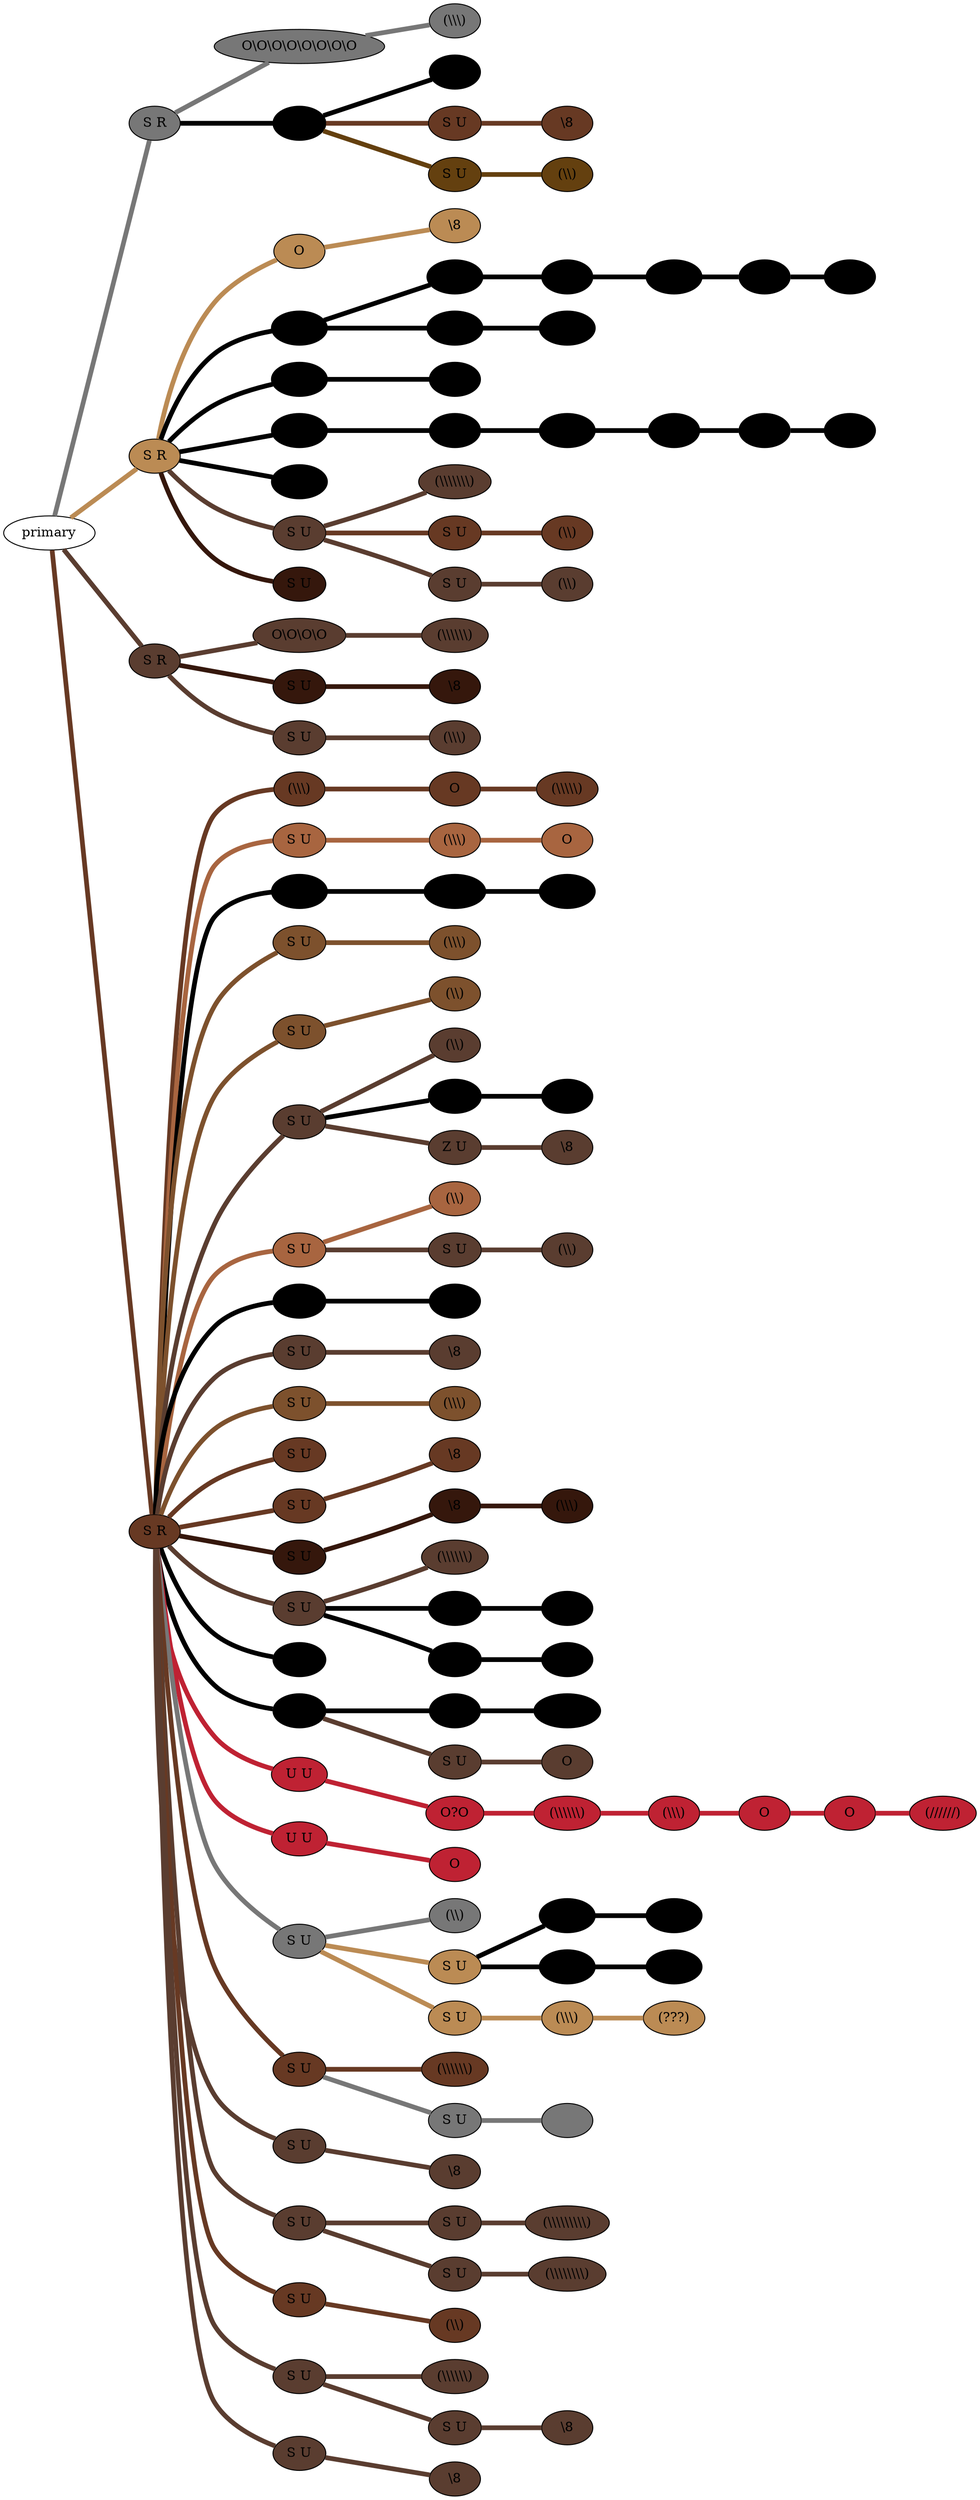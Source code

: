 graph {
 graph [rankdir=LR]
"1" [qtype="pendant_node", pendant_colors="#777777,#000000", pendant_ply="S", pendant_attach="R", pendant_length="33", label="S R", style=filled, fillcolor="#777777"]
"primary" -- "1" [qtype="pendant_link",penwidth=5,color="#777777"]
"1:0" [qtype="knot_node", knot_value="8", knot_type="S", knot_position="11.5", knot_spin="Z", label="O\\O\\O\\O\\O\\O\\O\\O", style=filled, fillcolor="#777777"]
"1" -- "1:0" [qtype="knot_link",penwidth=5,color="#777777"]
"1:1" [qtype="knot_node", knot_value="3", knot_type="L", knot_position="22.5", knot_spin="Z", label="(\\\\\\)", style=filled, fillcolor="#777777"]
"1:0" -- "1:1" [qtype="knot_link",penwidth=5,color="#777777"]
"1s1" [qtype="pendant_node", pendant_colors="#000000", pendant_ply="S", pendant_attach="U", pendant_length="14", label="S U", style=filled, fillcolor="#000000"]
"1" -- "1s1" [qtype="pendant_link",penwidth=5,color="#000000"]
"1s1:0" [qtype="knot_node", knot_value="1", knot_type="E", knot_position="8.5", knot_spin="Z", label="\\8", style=filled, fillcolor="#000000"]
"1s1" -- "1s1:0" [qtype="knot_link",penwidth=5,color="#000000"]
"1s1s1" [qtype="pendant_node", pendant_colors="#673923,#777777", pendant_ply="S", pendant_attach="U", pendant_length="10", label="S U", style=filled, fillcolor="#673923"]
"1s1" -- "1s1s1" [qtype="pendant_link",penwidth=5,color="#673923"]
"1s1s1:0" [qtype="knot_node", knot_value="1", knot_type="E", knot_position="7.0", knot_spin="Z", label="\\8", style=filled, fillcolor="#673923"]
"1s1s1" -- "1s1s1:0" [qtype="knot_link",penwidth=5,color="#673923"]
"1s1s2" [qtype="pendant_node", pendant_colors="#64400F", pendant_ply="S", pendant_attach="U", pendant_length="12", label="S U", style=filled, fillcolor="#64400F"]
"1s1" -- "1s1s2" [qtype="pendant_link",penwidth=5,color="#64400F"]
"1s1s2:0" [qtype="knot_node", knot_value="2", knot_type="L", knot_position="7.5", knot_spin="Z", label="(\\\\)", style=filled, fillcolor="#64400F"]
"1s1s2" -- "1s1s2:0" [qtype="knot_link",penwidth=5,color="#64400F"]
"2" [qtype="pendant_node", pendant_colors="#BB8B54,#777777", pendant_ply="S", pendant_attach="R", pendant_length="43", label="S R", style=filled, fillcolor="#BB8B54"]
"primary" -- "2" [qtype="pendant_link",penwidth=5,color="#BB8B54"]
"2:0" [qtype="knot_node", knot_value="1", knot_type="S", knot_position="11.0", knot_spin="Z", label="O", style=filled, fillcolor="#BB8B54"]
"2" -- "2:0" [qtype="knot_link",penwidth=5,color="#BB8B54"]
"2:1" [qtype="knot_node", knot_value="1", knot_type="E", knot_position="22.5", knot_spin="Z", label="\\8", style=filled, fillcolor="#BB8B54"]
"2:0" -- "2:1" [qtype="knot_link",penwidth=5,color="#BB8B54"]
"2s1" [qtype="pendant_node", pendant_colors="#000000", pendant_ply="U", pendant_attach="U", pendant_length="8", label="U U", style=filled, fillcolor="#000000"]
"2" -- "2s1" [qtype="pendant_link",penwidth=5,color="#000000"]
"2s1s1" [qtype="pendant_node", pendant_colors="#000000", pendant_ply="U", pendant_attach="U", pendant_length="15", label="U U", style=filled, fillcolor="#000000"]
"2s1" -- "2s1s1" [qtype="pendant_link",penwidth=5,color="#000000"]
"2s1s1:0" [qtype="knot_node", knot_value="1", knot_type="S", knot_position="3.5", knot_spin="S", label="O", style=filled, fillcolor="#000000"]
"2s1s1" -- "2s1s1:0" [qtype="knot_link",penwidth=5,color="#000000"]
"2s1s1:1" [qtype="knot_node", knot_value="4", knot_type="L", knot_position="9.0", knot_spin="Z", label="(\\\\\\\\)", style=filled, fillcolor="#000000"]
"2s1s1:0" -- "2s1s1:1" [qtype="knot_link",penwidth=5,color="#000000"]
"2s1s1:2" [qtype="knot_node", knot_value="1", knot_type="S", knot_position="13.0", knot_spin="S", label="O", style=filled, fillcolor="#000000"]
"2s1s1:1" -- "2s1s1:2" [qtype="knot_link",penwidth=5,color="#000000"]
"2s1s1:3" [qtype="knot_node", knot_value="1", knot_type="E", knot_position="13.0", knot_spin="Z", label="\\8", style=filled, fillcolor="#000000"]
"2s1s1:2" -- "2s1s1:3" [qtype="knot_link",penwidth=5,color="#000000"]
"2s1s2" [qtype="pendant_node", pendant_colors="#000000", pendant_ply="U", pendant_attach="U", pendant_length="10", label="U U", style=filled, fillcolor="#000000"]
"2s1" -- "2s1s2" [qtype="pendant_link",penwidth=5,color="#000000"]
"2s1s2:0" [qtype="knot_node", knot_value="4", knot_type="L", knot_position="4.0", knot_spin="Z", label="(\\\\\\\\)", style=filled, fillcolor="#000000"]
"2s1s2" -- "2s1s2:0" [qtype="knot_link",penwidth=5,color="#000000"]
"2s2" [qtype="pendant_node", pendant_colors="#000000", pendant_ply="U", pendant_attach="U", pendant_length="11", label="U U", style=filled, fillcolor="#000000"]
"2" -- "2s2" [qtype="pendant_link",penwidth=5,color="#000000"]
"2s2:0" [qtype="knot_node", knot_value="3", knot_type="L", knot_position="5.5", knot_spin="Z", label="(\\\\\\)", style=filled, fillcolor="#000000"]
"2s2" -- "2s2:0" [qtype="knot_link",penwidth=5,color="#000000"]
"2s3" [qtype="pendant_node", pendant_colors="#000000", pendant_ply="U", pendant_attach="U", pendant_length="15", label="U U", style=filled, fillcolor="#000000"]
"2" -- "2s3" [qtype="pendant_link",penwidth=5,color="#000000"]
"2s3:0" [qtype="knot_node", knot_value="1", knot_type="E", knot_position="5.5", knot_spin="Z", label="\\8", style=filled, fillcolor="#000000"]
"2s3" -- "2s3:0" [qtype="knot_link",penwidth=5,color="#000000"]
"2s3:1" [qtype="knot_node", knot_value="4", knot_type="L", knot_position="9.0", knot_spin="Z", label="(\\\\\\\\)", style=filled, fillcolor="#000000"]
"2s3:0" -- "2s3:1" [qtype="knot_link",penwidth=5,color="#000000"]
"2s3:2" [qtype="knot_node", knot_value="1", knot_type="S", knot_position="10.5", knot_spin="S", label="O", style=filled, fillcolor="#000000"]
"2s3:1" -- "2s3:2" [qtype="knot_link",penwidth=5,color="#000000"]
"2s3:3" [qtype="knot_node", knot_value="1", knot_type="S", knot_position="12.5", knot_spin="S", label="O", style=filled, fillcolor="#000000"]
"2s3:2" -- "2s3:3" [qtype="knot_link",penwidth=5,color="#000000"]
"2s3:4" [qtype="knot_node", knot_value="1", knot_type="S", knot_position="15.0", knot_spin="S", label="O", style=filled, fillcolor="#000000"]
"2s3:3" -- "2s3:4" [qtype="knot_link",penwidth=5,color="#000000"]
"2s4" [qtype="pendant_node", pendant_colors="#000000", pendant_ply="U", pendant_attach="U", pendant_length="5", label="U U", style=filled, fillcolor="#000000"]
"2" -- "2s4" [qtype="pendant_link",penwidth=5,color="#000000"]
"2s5" [qtype="pendant_node", pendant_colors="#5A3D30", pendant_ply="S", pendant_attach="U", pendant_length="13", label="S U", style=filled, fillcolor="#5A3D30"]
"2" -- "2s5" [qtype="pendant_link",penwidth=5,color="#5A3D30"]
"2s5:0" [qtype="knot_node", knot_value="7", knot_type="L", knot_position="7.5", knot_spin="Z", label="(\\\\\\\\\\\\\\)", style=filled, fillcolor="#5A3D30"]
"2s5" -- "2s5:0" [qtype="knot_link",penwidth=5,color="#5A3D30"]
"2s5s1" [qtype="pendant_node", pendant_colors="#673923,#777777", pendant_ply="S", pendant_attach="U", pendant_length="19", label="S U", style=filled, fillcolor="#673923"]
"2s5" -- "2s5s1" [qtype="pendant_link",penwidth=5,color="#673923"]
"2s5s1:0" [qtype="knot_node", knot_value="2", knot_type="L", knot_position="7.5", knot_spin="Z", label="(\\\\)", style=filled, fillcolor="#673923"]
"2s5s1" -- "2s5s1:0" [qtype="knot_link",penwidth=5,color="#673923"]
"2s5s2" [qtype="pendant_node", pendant_colors="#5A3D30,#777777", pendant_ply="S", pendant_attach="U", pendant_length="16", label="S U", style=filled, fillcolor="#5A3D30"]
"2s5" -- "2s5s2" [qtype="pendant_link",penwidth=5,color="#5A3D30"]
"2s5s2:0" [qtype="knot_node", knot_value="2", knot_type="L", knot_position="9.0", knot_spin="Z", label="(\\\\)", style=filled, fillcolor="#5A3D30"]
"2s5s2" -- "2s5s2:0" [qtype="knot_link",penwidth=5,color="#5A3D30"]
"2s6" [qtype="pendant_node", pendant_colors="#35170C", pendant_ply="S", pendant_attach="U", pendant_length="1", label="S U", style=filled, fillcolor="#35170C"]
"2" -- "2s6" [qtype="pendant_link",penwidth=5,color="#35170C"]
"3" [qtype="pendant_node", pendant_colors="#5A3D30,#A86540", pendant_ply="S", pendant_attach="R", pendant_length="36", label="S R", style=filled, fillcolor="#5A3D30"]
"primary" -- "3" [qtype="pendant_link",penwidth=5,color="#5A3D30"]
"3:0" [qtype="knot_node", knot_value="4", knot_type="S", knot_position="11.5", knot_spin="Z", label="O\\O\\O\\O", style=filled, fillcolor="#5A3D30"]
"3" -- "3:0" [qtype="knot_link",penwidth=5,color="#5A3D30"]
"3:1" [qtype="knot_node", knot_value="6", knot_type="L", knot_position="23.0", knot_spin="Z", label="(\\\\\\\\\\\\)", style=filled, fillcolor="#5A3D30"]
"3:0" -- "3:1" [qtype="knot_link",penwidth=5,color="#5A3D30"]
"3s1" [qtype="pendant_node", pendant_colors="#35170C", pendant_ply="S", pendant_attach="U", pendant_length="18", label="S U", style=filled, fillcolor="#35170C"]
"3" -- "3s1" [qtype="pendant_link",penwidth=5,color="#35170C"]
"3s1:0" [qtype="knot_node", knot_value="1", knot_type="E", knot_position="7.0", knot_spin="Z", label="\\8", style=filled, fillcolor="#35170C"]
"3s1" -- "3s1:0" [qtype="knot_link",penwidth=5,color="#35170C"]
"3s2" [qtype="pendant_node", pendant_colors="#5A3D30,#777777", pendant_ply="S", pendant_attach="U", pendant_length="11", label="S U", style=filled, fillcolor="#5A3D30"]
"3" -- "3s2" [qtype="pendant_link",penwidth=5,color="#5A3D30"]
"3s2:0" [qtype="knot_node", knot_value="3", knot_type="L", knot_position="8.0", knot_spin="Z", label="(\\\\\\)", style=filled, fillcolor="#5A3D30"]
"3s2" -- "3s2:0" [qtype="knot_link",penwidth=5,color="#5A3D30"]
"4" [qtype="pendant_node", pendant_colors="#673923,#777777", pendant_ply="S", pendant_attach="R", pendant_length="79", label="S R", style=filled, fillcolor="#673923"]
"primary" -- "4" [qtype="pendant_link",penwidth=5,color="#673923"]
"4:0" [qtype="knot_node", knot_value="3", knot_type="L", knot_position="24.5", knot_spin="Z", label="(\\\\\\)", style=filled, fillcolor="#673923"]
"4" -- "4:0" [qtype="knot_link",penwidth=5,color="#673923"]
"4:1" [qtype="knot_node", knot_value="1", knot_type="S", knot_position="46.5", knot_spin="Z", label="O", style=filled, fillcolor="#673923"]
"4:0" -- "4:1" [qtype="knot_link",penwidth=5,color="#673923"]
"4:2" [qtype="knot_node", knot_value="5", knot_type="L", knot_position="57.0", knot_spin="Z", label="(\\\\\\\\\\)", style=filled, fillcolor="#673923"]
"4:1" -- "4:2" [qtype="knot_link",penwidth=5,color="#673923"]
"4s1" [qtype="pendant_node", pendant_colors="#A86540,#777777", pendant_ply="S", pendant_attach="U", pendant_length="38", label="S U", style=filled, fillcolor="#A86540"]
"4" -- "4s1" [qtype="pendant_link",penwidth=5,color="#A86540"]
"4s1:0" [qtype="knot_node", knot_value="3", knot_type="L", knot_position="21.0", knot_spin="Z", label="(\\\\\\)", style=filled, fillcolor="#A86540"]
"4s1" -- "4s1:0" [qtype="knot_link",penwidth=5,color="#A86540"]
"4s1:1" [qtype="knot_node", knot_value="1", knot_type="S", knot_position="30.0", knot_spin="Z", label="O", style=filled, fillcolor="#A86540"]
"4s1:0" -- "4s1:1" [qtype="knot_link",penwidth=5,color="#A86540"]
"4s2" [qtype="pendant_node", pendant_colors="#000000", pendant_ply="U", pendant_attach="U", pendant_length="28", label="U U", style=filled, fillcolor="#000000"]
"4" -- "4s2" [qtype="pendant_link",penwidth=5,color="#000000"]
"4s2:0" [qtype="knot_node", knot_value="5", knot_type="L", knot_position="9.5", knot_spin="Z", label="(\\\\\\\\\\)", style=filled, fillcolor="#000000"]
"4s2" -- "4s2:0" [qtype="knot_link",penwidth=5,color="#000000"]
"4s2:1" [qtype="knot_node", knot_value="4", knot_type="L", knot_position="17.5", knot_spin="Z", label="(\\\\\\\\)", style=filled, fillcolor="#000000"]
"4s2:0" -- "4s2:1" [qtype="knot_link",penwidth=5,color="#000000"]
"4s3" [qtype="pendant_node", pendant_colors="#7D512D,#777777", pendant_ply="S", pendant_attach="U", pendant_length="25", label="S U", style=filled, fillcolor="#7D512D"]
"4" -- "4s3" [qtype="pendant_link",penwidth=5,color="#7D512D"]
"4s3:0" [qtype="knot_node", knot_value="3", knot_type="L", knot_position="4.5", knot_spin="Z", label="(\\\\\\)", style=filled, fillcolor="#7D512D"]
"4s3" -- "4s3:0" [qtype="knot_link",penwidth=5,color="#7D512D"]
"4s4" [qtype="pendant_node", pendant_colors="#7D512D,#777777", pendant_ply="S", pendant_attach="U", pendant_length="30", label="S U", style=filled, fillcolor="#7D512D"]
"4" -- "4s4" [qtype="pendant_link",penwidth=5,color="#7D512D"]
"4s4:0" [qtype="knot_node", knot_value="2", knot_type="L", knot_position="5.0", knot_spin="Z", label="(\\\\)", style=filled, fillcolor="#7D512D"]
"4s4" -- "4s4:0" [qtype="knot_link",penwidth=5,color="#7D512D"]
"4s5" [qtype="pendant_node", pendant_colors="#5A3D30", pendant_ply="S", pendant_attach="U", pendant_length="16", label="S U", style=filled, fillcolor="#5A3D30"]
"4" -- "4s5" [qtype="pendant_link",penwidth=5,color="#5A3D30"]
"4s5:0" [qtype="knot_node", knot_value="2", knot_type="L", knot_position="5.0", knot_spin="Z", label="(\\\\)", style=filled, fillcolor="#5A3D30"]
"4s5" -- "4s5:0" [qtype="knot_link",penwidth=5,color="#5A3D30"]
"4s5s1" [qtype="pendant_node", pendant_colors="#000000,#777777", pendant_ply="S", pendant_attach="U", pendant_length="10", label="S U", style=filled, fillcolor="#000000"]
"4s5" -- "4s5s1" [qtype="pendant_link",penwidth=5,color="#000000"]
"4s5s1:0" [qtype="knot_node", knot_value="2", knot_type="L", knot_position="7.5", knot_spin="Z", label="(\\\\)", style=filled, fillcolor="#000000"]
"4s5s1" -- "4s5s1:0" [qtype="knot_link",penwidth=5,color="#000000"]
"4s5s2" [qtype="pendant_node", pendant_colors="#5A3D30", pendant_ply="Z", pendant_attach="U", pendant_length="9", label="Z U", style=filled, fillcolor="#5A3D30"]
"4s5" -- "4s5s2" [qtype="pendant_link",penwidth=5,color="#5A3D30"]
"4s5s2:0" [qtype="knot_node", knot_value="1", knot_type="E", knot_position="5.5", knot_spin="Z", label="\\8", style=filled, fillcolor="#5A3D30"]
"4s5s2" -- "4s5s2:0" [qtype="knot_link",penwidth=5,color="#5A3D30"]
"4s6" [qtype="pendant_node", pendant_colors="#A86540", pendant_ply="S", pendant_attach="U", pendant_length="19", label="S U", style=filled, fillcolor="#A86540"]
"4" -- "4s6" [qtype="pendant_link",penwidth=5,color="#A86540"]
"4s6:0" [qtype="knot_node", knot_value="2", knot_type="L", knot_position="8.0", knot_spin="Z", label="(\\\\)", style=filled, fillcolor="#A86540"]
"4s6" -- "4s6:0" [qtype="knot_link",penwidth=5,color="#A86540"]
"4s6s1" [qtype="pendant_node", pendant_colors="#5A3D30", pendant_ply="S", pendant_attach="U", pendant_length="12", label="S U", style=filled, fillcolor="#5A3D30"]
"4s6" -- "4s6s1" [qtype="pendant_link",penwidth=5,color="#5A3D30"]
"4s6s1:0" [qtype="knot_node", knot_value="2", knot_type="L", knot_position="5.0", knot_spin="Z", label="(\\\\)", style=filled, fillcolor="#5A3D30"]
"4s6s1" -- "4s6s1:0" [qtype="knot_link",penwidth=5,color="#5A3D30"]
"4s7" [qtype="pendant_node", pendant_colors="#000000", pendant_ply="S", pendant_attach="U", pendant_length="10", label="S U", style=filled, fillcolor="#000000"]
"4" -- "4s7" [qtype="pendant_link",penwidth=5,color="#000000"]
"4s7:0" [qtype="knot_node", knot_value="3", knot_type="L", knot_position="3.0", knot_spin="S", label="(///)", style=filled, fillcolor="#000000"]
"4s7" -- "4s7:0" [qtype="knot_link",penwidth=5,color="#000000"]
"4s8" [qtype="pendant_node", pendant_colors="#5A3D30", pendant_ply="S", pendant_attach="U", pendant_length="10", label="S U", style=filled, fillcolor="#5A3D30"]
"4" -- "4s8" [qtype="pendant_link",penwidth=5,color="#5A3D30"]
"4s8:0" [qtype="knot_node", knot_value="1", knot_type="E", knot_position="6.5", knot_spin="Z", label="\\8", style=filled, fillcolor="#5A3D30"]
"4s8" -- "4s8:0" [qtype="knot_link",penwidth=5,color="#5A3D30"]
"4s9" [qtype="pendant_node", pendant_colors="#7D512D,#777777", pendant_ply="S", pendant_attach="U", pendant_length="30", label="S U", style=filled, fillcolor="#7D512D"]
"4" -- "4s9" [qtype="pendant_link",penwidth=5,color="#7D512D"]
"4s9:0" [qtype="knot_node", knot_value="3", knot_type="L", knot_position="6.0", knot_spin="Z", label="(\\\\\\)", style=filled, fillcolor="#7D512D"]
"4s9" -- "4s9:0" [qtype="knot_link",penwidth=5,color="#7D512D"]
"4s10" [qtype="pendant_node", pendant_colors="#673923,#777777", pendant_ply="S", pendant_attach="U", pendant_length="19", label="S U", style=filled, fillcolor="#673923"]
"4" -- "4s10" [qtype="pendant_link",penwidth=5,color="#673923"]
"4s11" [qtype="pendant_node", pendant_colors="#673923,#777777", pendant_ply="S", pendant_attach="U", pendant_length="28", label="S U", style=filled, fillcolor="#673923"]
"4" -- "4s11" [qtype="pendant_link",penwidth=5,color="#673923"]
"4s11:0" [qtype="knot_node", knot_value="1", knot_type="E", knot_position="3.5", knot_spin="Z", label="\\8", style=filled, fillcolor="#673923"]
"4s11" -- "4s11:0" [qtype="knot_link",penwidth=5,color="#673923"]
"4s12" [qtype="pendant_node", pendant_colors="#35170C,#777777", pendant_ply="S", pendant_attach="U", pendant_length="35", label="S U", style=filled, fillcolor="#35170C"]
"4" -- "4s12" [qtype="pendant_link",penwidth=5,color="#35170C"]
"4s12:0" [qtype="knot_node", knot_value="1", knot_type="E", knot_position="2.5", knot_spin="Z", label="\\8", style=filled, fillcolor="#35170C"]
"4s12" -- "4s12:0" [qtype="knot_link",penwidth=5,color="#35170C"]
"4s12:1" [qtype="knot_node", knot_value="3", knot_type="L", knot_position="27.5", knot_spin="Z", label="(\\\\\\)", style=filled, fillcolor="#35170C"]
"4s12:0" -- "4s12:1" [qtype="knot_link",penwidth=5,color="#35170C"]
"4s13" [qtype="pendant_node", pendant_colors="#5A3D30", pendant_ply="S", pendant_attach="U", pendant_length="18", label="S U", style=filled, fillcolor="#5A3D30"]
"4" -- "4s13" [qtype="pendant_link",penwidth=5,color="#5A3D30"]
"4s13:0" [qtype="knot_node", knot_value="6", knot_type="L", knot_position="9.5", knot_spin="Z", label="(\\\\\\\\\\\\)", style=filled, fillcolor="#5A3D30"]
"4s13" -- "4s13:0" [qtype="knot_link",penwidth=5,color="#5A3D30"]
"4s13s1" [qtype="pendant_node", pendant_colors="#000000", pendant_ply="S", pendant_attach="U", pendant_length="15", label="S U", style=filled, fillcolor="#000000"]
"4s13" -- "4s13s1" [qtype="pendant_link",penwidth=5,color="#000000"]
"4s13s1:0" [qtype="knot_node", knot_value="1", knot_type="E", knot_position="8.0", knot_spin="Z", label="\\8", style=filled, fillcolor="#000000"]
"4s13s1" -- "4s13s1:0" [qtype="knot_link",penwidth=5,color="#000000"]
"4s13s2" [qtype="pendant_node", pendant_colors="#000000,#777777", pendant_ply="S", pendant_attach="U", pendant_length="29", label="S U", style=filled, fillcolor="#000000"]
"4s13" -- "4s13s2" [qtype="pendant_link",penwidth=5,color="#000000"]
"4s13s2:0" [qtype="knot_node", knot_value="1", knot_type="E", knot_position="8.5", knot_spin="Z", label="\\8", style=filled, fillcolor="#000000"]
"4s13s2" -- "4s13s2:0" [qtype="knot_link",penwidth=5,color="#000000"]
"4s14" [qtype="pendant_node", pendant_colors="#000000,#777777", pendant_ply="S", pendant_attach="U", pendant_length="30", label="S U", style=filled, fillcolor="#000000"]
"4" -- "4s14" [qtype="pendant_link",penwidth=5,color="#000000"]
"4s15" [qtype="pendant_node", pendant_colors="#000000,#777777", pendant_ply="S", pendant_attach="U", pendant_length="31", label="S U", style=filled, fillcolor="#000000"]
"4" -- "4s15" [qtype="pendant_link",penwidth=5,color="#000000"]
"4s15:0" [qtype="knot_node", knot_value="1", knot_type="S", knot_position="7.0", knot_spin="Z", label="O", style=filled, fillcolor="#000000"]
"4s15" -- "4s15:0" [qtype="knot_link",penwidth=5,color="#000000"]
"4s15:1" [qtype="knot_node", knot_value="6", knot_type="L", knot_position="20.0", knot_spin="Z", label="(\\\\\\\\\\\\)", style=filled, fillcolor="#000000"]
"4s15:0" -- "4s15:1" [qtype="knot_link",penwidth=5,color="#000000"]
"4s15s1" [qtype="pendant_node", pendant_colors="#5A3D30", pendant_ply="S", pendant_attach="U", pendant_length="28", label="S U", style=filled, fillcolor="#5A3D30"]
"4s15" -- "4s15s1" [qtype="pendant_link",penwidth=5,color="#5A3D30"]
"4s15s1:0" [qtype="knot_node", knot_value="1", knot_type="S", knot_position="2.5", knot_spin="Z", label="O", style=filled, fillcolor="#5A3D30"]
"4s15s1" -- "4s15s1:0" [qtype="knot_link",penwidth=5,color="#5A3D30"]
"4s16" [qtype="pendant_node", pendant_colors="#BF2233", pendant_ply="U", pendant_attach="U", pendant_length="41", label="U U", style=filled, fillcolor="#BF2233"]
"4" -- "4s16" [qtype="pendant_link",penwidth=5,color="#BF2233"]
"4s16:0" [qtype="knot_node", knot_value="2", knot_type="S", knot_position="2.0", knot_spin="SZ", label="O?O", style=filled, fillcolor="#BF2233"]
"4s16" -- "4s16:0" [qtype="knot_link",penwidth=5,color="#BF2233"]
"4s16:1" [qtype="knot_node", knot_value="6", knot_type="L", knot_position="8.5", knot_spin="Z", label="(\\\\\\\\\\\\)", style=filled, fillcolor="#BF2233"]
"4s16:0" -- "4s16:1" [qtype="knot_link",penwidth=5,color="#BF2233"]
"4s16:2" [qtype="knot_node", knot_value="3", knot_type="L", knot_position="14.0", knot_spin="Z", label="(\\\\\\)", style=filled, fillcolor="#BF2233"]
"4s16:1" -- "4s16:2" [qtype="knot_link",penwidth=5,color="#BF2233"]
"4s16:3" [qtype="knot_node", knot_value="1", knot_type="S", knot_position="22.0", knot_spin="S", label="O", style=filled, fillcolor="#BF2233"]
"4s16:2" -- "4s16:3" [qtype="knot_link",penwidth=5,color="#BF2233"]
"4s16:4" [qtype="knot_node", knot_value="1", knot_type="S", knot_position="24.0", knot_spin="S", label="O", style=filled, fillcolor="#BF2233"]
"4s16:3" -- "4s16:4" [qtype="knot_link",penwidth=5,color="#BF2233"]
"4s16:5" [qtype="knot_node", knot_value="6", knot_type="L", knot_position="28.0", knot_spin="S", label="(//////)", style=filled, fillcolor="#BF2233"]
"4s16:4" -- "4s16:5" [qtype="knot_link",penwidth=5,color="#BF2233"]
"4s17" [qtype="pendant_node", pendant_colors="#BF2233", pendant_ply="U", pendant_attach="U", pendant_length="3", label="U U", style=filled, fillcolor="#BF2233"]
"4" -- "4s17" [qtype="pendant_link",penwidth=5,color="#BF2233"]
"4s17:0" [qtype="knot_node", knot_value="1", knot_type="S", knot_position="0.5", knot_spin="Z", label="O", style=filled, fillcolor="#BF2233"]
"4s17" -- "4s17:0" [qtype="knot_link",penwidth=5,color="#BF2233"]
"4s18" [qtype="pendant_node", pendant_colors="#777777,#5A3D30", pendant_ply="S", pendant_attach="U", pendant_length="12", label="S U", style=filled, fillcolor="#777777"]
"4" -- "4s18" [qtype="pendant_link",penwidth=5,color="#777777"]
"4s18:0" [qtype="knot_node", knot_value="2", knot_type="L", knot_position="3.0", knot_spin="Z", label="(\\\\)", style=filled, fillcolor="#777777"]
"4s18" -- "4s18:0" [qtype="knot_link",penwidth=5,color="#777777"]
"4s18s1" [qtype="pendant_node", pendant_colors="#BB8B54", pendant_ply="S", pendant_attach="U", pendant_length="15", label="S U", style=filled, fillcolor="#BB8B54"]
"4s18" -- "4s18s1" [qtype="pendant_link",penwidth=5,color="#BB8B54"]
"4s18s1s1" [qtype="pendant_node", pendant_colors="#000000", pendant_ply="U", pendant_attach="U", pendant_length="10", label="U U", style=filled, fillcolor="#000000"]
"4s18s1" -- "4s18s1s1" [qtype="pendant_link",penwidth=5,color="#000000"]
"4s18s1s1:0" [qtype="knot_node", knot_value="4", knot_type="L", knot_position="6.5", knot_spin="Z", label="(\\\\\\\\)", style=filled, fillcolor="#000000"]
"4s18s1s1" -- "4s18s1s1:0" [qtype="knot_link",penwidth=5,color="#000000"]
"4s18s1s2" [qtype="pendant_node", pendant_colors="#000000", pendant_ply="U", pendant_attach="U", pendant_length="12", label="U U", style=filled, fillcolor="#000000"]
"4s18s1" -- "4s18s1s2" [qtype="pendant_link",penwidth=5,color="#000000"]
"4s18s1s2:0" [qtype="knot_node", knot_value="4", knot_type="L", knot_position="7.5", knot_spin="Z", label="(\\\\\\\\)", style=filled, fillcolor="#000000"]
"4s18s1s2" -- "4s18s1s2:0" [qtype="knot_link",penwidth=5,color="#000000"]
"4s18s2" [qtype="pendant_node", pendant_colors="#BB8B54,#777777", pendant_ply="S", pendant_attach="U", pendant_length="24", label="S U", style=filled, fillcolor="#BB8B54"]
"4s18" -- "4s18s2" [qtype="pendant_link",penwidth=5,color="#BB8B54"]
"4s18s2:0" [qtype="knot_node", knot_value="3", knot_type="L", knot_position="6.0", knot_spin="Z", label="(\\\\\\)", style=filled, fillcolor="#BB8B54"]
"4s18s2" -- "4s18s2:0" [qtype="knot_link",penwidth=5,color="#BB8B54"]
"4s18s2:1" [qtype="knot_node", knot_value="3", knot_type="L", knot_position="12.5", knot_spin="U", label="(???)", style=filled, fillcolor="#BB8B54"]
"4s18s2:0" -- "4s18s2:1" [qtype="knot_link",penwidth=5,color="#BB8B54"]
"4s19" [qtype="pendant_node", pendant_colors="#673923,#777777", pendant_ply="S", pendant_attach="U", pendant_length="24", label="S U", style=filled, fillcolor="#673923"]
"4" -- "4s19" [qtype="pendant_link",penwidth=5,color="#673923"]
"4s19:0" [qtype="knot_node", knot_value="6", knot_type="L", knot_position="10.0", knot_spin="Z", label="(\\\\\\\\\\\\)", style=filled, fillcolor="#673923"]
"4s19" -- "4s19:0" [qtype="knot_link",penwidth=5,color="#673923"]
"4s19s1" [qtype="pendant_node", pendant_colors="#777777,#35170C", pendant_ply="S", pendant_attach="U", pendant_length="12", label="S U", style=filled, fillcolor="#777777"]
"4s19" -- "4s19s1" [qtype="pendant_link",penwidth=5,color="#777777"]
"4s19s1:0" [qtype="knot_node", knot_value="1", knot_type="EE", knot_position="5.5", knot_spin="Z", label="", style=filled, fillcolor="#777777"]
"4s19s1" -- "4s19s1:0" [qtype="knot_link",penwidth=5,color="#777777"]
"4s20" [qtype="pendant_node", pendant_colors="#5A3D30,#A86540", pendant_ply="S", pendant_attach="U", pendant_length="13", label="S U", style=filled, fillcolor="#5A3D30"]
"4" -- "4s20" [qtype="pendant_link",penwidth=5,color="#5A3D30"]
"4s20:0" [qtype="knot_node", knot_value="1", knot_type="E", knot_position="2.0", knot_spin="Z", label="\\8", style=filled, fillcolor="#5A3D30"]
"4s20" -- "4s20:0" [qtype="knot_link",penwidth=5,color="#5A3D30"]
"4s21" [qtype="pendant_node", pendant_colors="#5A3D30,#A86540", pendant_ply="S", pendant_attach="U", pendant_length="1", label="S U", style=filled, fillcolor="#5A3D30"]
"4" -- "4s21" [qtype="pendant_link",penwidth=5,color="#5A3D30"]
"4s21s1" [qtype="pendant_node", pendant_colors="#5A3D30,#777777", pendant_ply="S", pendant_attach="U", pendant_length="9", label="S U", style=filled, fillcolor="#5A3D30"]
"4s21" -- "4s21s1" [qtype="pendant_link",penwidth=5,color="#5A3D30"]
"4s21s1:0" [qtype="knot_node", knot_value="9", knot_type="L", knot_position="6.5", knot_spin="Z", label="(\\\\\\\\\\\\\\\\\\)", style=filled, fillcolor="#5A3D30"]
"4s21s1" -- "4s21s1:0" [qtype="knot_link",penwidth=5,color="#5A3D30"]
"4s21s2" [qtype="pendant_node", pendant_colors="#5A3D30", pendant_ply="S", pendant_attach="U", pendant_length="12", label="S U", style=filled, fillcolor="#5A3D30"]
"4s21" -- "4s21s2" [qtype="pendant_link",penwidth=5,color="#5A3D30"]
"4s21s2:0" [qtype="knot_node", knot_value="8", knot_type="L", knot_position="7.0", knot_spin="Z", label="(\\\\\\\\\\\\\\\\)", style=filled, fillcolor="#5A3D30"]
"4s21s2" -- "4s21s2:0" [qtype="knot_link",penwidth=5,color="#5A3D30"]
"4s22" [qtype="pendant_node", pendant_colors="#673923,#A86540", pendant_ply="S", pendant_attach="U", pendant_length="14", label="S U", style=filled, fillcolor="#673923"]
"4" -- "4s22" [qtype="pendant_link",penwidth=5,color="#673923"]
"4s22:0" [qtype="knot_node", knot_value="2", knot_type="L", knot_position="8.5", knot_spin="Z", label="(\\\\)", style=filled, fillcolor="#673923"]
"4s22" -- "4s22:0" [qtype="knot_link",penwidth=5,color="#673923"]
"4s23" [qtype="pendant_node", pendant_colors="#5A3D30", pendant_ply="S", pendant_attach="U", pendant_length="20", label="S U", style=filled, fillcolor="#5A3D30"]
"4" -- "4s23" [qtype="pendant_link",penwidth=5,color="#5A3D30"]
"4s23:0" [qtype="knot_node", knot_value="6", knot_type="L", knot_position="7.0", knot_spin="Z", label="(\\\\\\\\\\\\)", style=filled, fillcolor="#5A3D30"]
"4s23" -- "4s23:0" [qtype="knot_link",penwidth=5,color="#5A3D30"]
"4s23s1" [qtype="pendant_node", pendant_colors="#5A3D30,#777777", pendant_ply="S", pendant_attach="U", pendant_length="26", label="S U", style=filled, fillcolor="#5A3D30"]
"4s23" -- "4s23s1" [qtype="pendant_link",penwidth=5,color="#5A3D30"]
"4s23s1:0" [qtype="knot_node", knot_value="1", knot_type="E", knot_position="6.5", knot_spin="Z", label="\\8", style=filled, fillcolor="#5A3D30"]
"4s23s1" -- "4s23s1:0" [qtype="knot_link",penwidth=5,color="#5A3D30"]
"4s24" [qtype="pendant_node", pendant_colors="#5A3D30", pendant_ply="S", pendant_attach="U", pendant_length="18", label="S U", style=filled, fillcolor="#5A3D30"]
"4" -- "4s24" [qtype="pendant_link",penwidth=5,color="#5A3D30"]
"4s24:0" [qtype="knot_node", knot_value="1", knot_type="E", knot_position="5.0", knot_spin="Z", label="\\8", style=filled, fillcolor="#5A3D30"]
"4s24" -- "4s24:0" [qtype="knot_link",penwidth=5,color="#5A3D30"]
}
